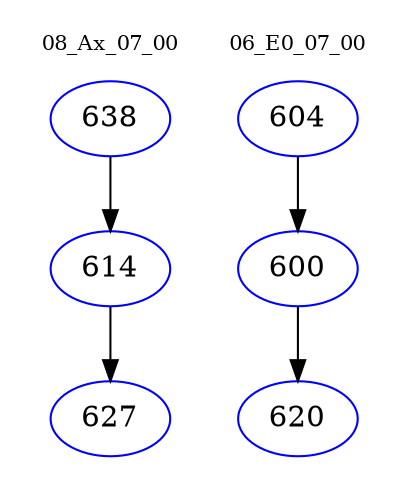 digraph{
subgraph cluster_0 {
color = white
label = "08_Ax_07_00";
fontsize=10;
T0_638 [label="638", color="blue"]
T0_638 -> T0_614 [color="black"]
T0_614 [label="614", color="blue"]
T0_614 -> T0_627 [color="black"]
T0_627 [label="627", color="blue"]
}
subgraph cluster_1 {
color = white
label = "06_E0_07_00";
fontsize=10;
T1_604 [label="604", color="blue"]
T1_604 -> T1_600 [color="black"]
T1_600 [label="600", color="blue"]
T1_600 -> T1_620 [color="black"]
T1_620 [label="620", color="blue"]
}
}
